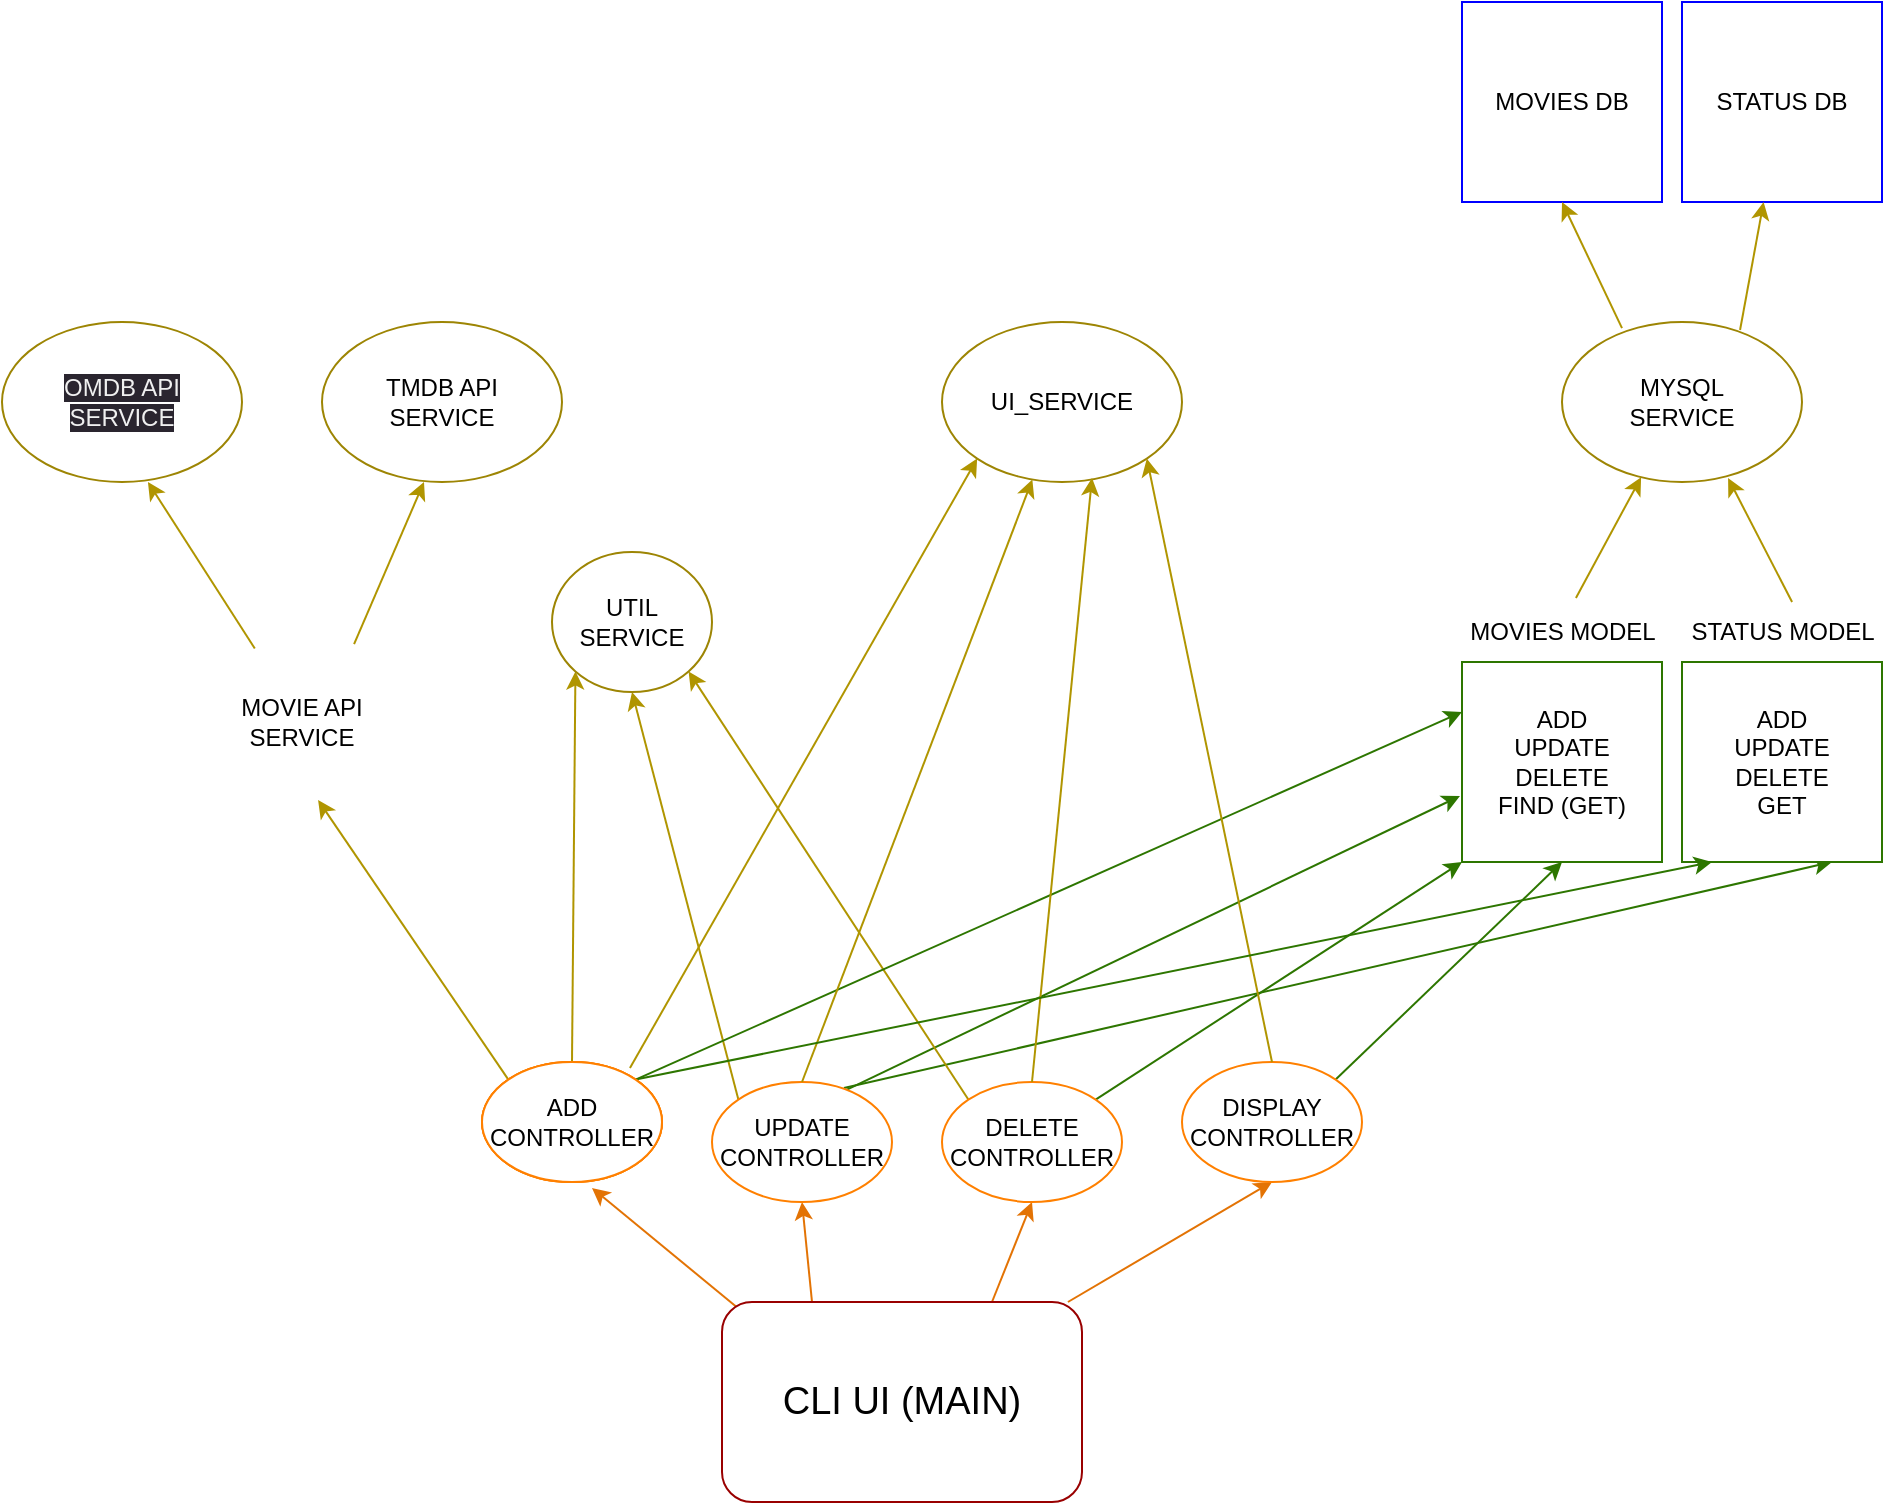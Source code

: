 <mxfile>
    <diagram id="x4BcxC87ELzKGajdSbIB" name="Page-1">
        <mxGraphModel dx="1573" dy="1192" grid="1" gridSize="10" guides="1" tooltips="1" connect="1" arrows="1" fold="1" page="0" pageScale="1" pageWidth="850" pageHeight="1100" math="0" shadow="0">
            <root>
                <mxCell id="0"/>
                <mxCell id="1" parent="0"/>
                <mxCell id="2" style="edgeStyle=none;html=1;exitX=0.044;exitY=0.03;exitDx=0;exitDy=0;entryX=0.611;entryY=1.05;entryDx=0;entryDy=0;entryPerimeter=0;exitPerimeter=0;strokeColor=#e37304;" parent="1" source="33" target="7" edge="1">
                    <mxGeometry relative="1" as="geometry">
                        <mxPoint x="243.431" y="493.18" as="sourcePoint"/>
                    </mxGeometry>
                </mxCell>
                <mxCell id="3" style="edgeStyle=none;html=1;exitX=0.25;exitY=0;exitDx=0;exitDy=0;entryX=0.5;entryY=1;entryDx=0;entryDy=0;strokeColor=#e37304;" parent="1" source="33" target="13" edge="1">
                    <mxGeometry relative="1" as="geometry">
                        <mxPoint x="300" y="480" as="sourcePoint"/>
                    </mxGeometry>
                </mxCell>
                <mxCell id="4" value="MOVIE API&lt;br&gt;SERVICE" style="ellipse;whiteSpace=wrap;html=1;fillColor=default;strokeColor=#FFFFFF;" parent="1" vertex="1">
                    <mxGeometry x="-70" y="160" width="120" height="80" as="geometry"/>
                </mxCell>
                <mxCell id="6" style="edgeStyle=none;html=1;exitX=0;exitY=0;exitDx=0;exitDy=0;entryX=0.567;entryY=0.988;entryDx=0;entryDy=0;entryPerimeter=0;fillColor=#e3c800;strokeColor=#B09500;" parent="1" source="7" target="4" edge="1">
                    <mxGeometry relative="1" as="geometry">
                        <mxPoint x="80" y="240" as="targetPoint"/>
                    </mxGeometry>
                </mxCell>
                <mxCell id="7" value="ADD CONTROLLER" style="ellipse;whiteSpace=wrap;html=1;strokeColor=#FF8000;" parent="1" vertex="1">
                    <mxGeometry x="80" y="370" width="90" height="60" as="geometry"/>
                </mxCell>
                <mxCell id="8" value="TMDB API&lt;br&gt;SERVICE" style="ellipse;whiteSpace=wrap;html=1;fillColor=default;strokeColor=#9d8504;" parent="1" vertex="1">
                    <mxGeometry width="120" height="80" as="geometry"/>
                </mxCell>
                <mxCell id="9" value="&lt;span style=&quot;color: rgb(240, 240, 240); font-family: Helvetica; font-size: 12px; font-style: normal; font-variant-ligatures: normal; font-variant-caps: normal; font-weight: 400; letter-spacing: normal; orphans: 2; text-align: center; text-indent: 0px; text-transform: none; widows: 2; word-spacing: 0px; -webkit-text-stroke-width: 0px; background-color: rgb(42, 37, 47); text-decoration-thickness: initial; text-decoration-style: initial; text-decoration-color: initial; float: none; display: inline !important;&quot;&gt;OMDB API&lt;/span&gt;&lt;br style=&quot;border-color: rgb(0, 0, 0); color: rgb(240, 240, 240); font-family: Helvetica; font-size: 12px; font-style: normal; font-variant-ligatures: normal; font-variant-caps: normal; font-weight: 400; letter-spacing: normal; orphans: 2; text-align: center; text-indent: 0px; text-transform: none; widows: 2; word-spacing: 0px; -webkit-text-stroke-width: 0px; background-color: rgb(42, 37, 47); text-decoration-thickness: initial; text-decoration-style: initial; text-decoration-color: initial;&quot;&gt;&lt;span style=&quot;color: rgb(240, 240, 240); font-family: Helvetica; font-size: 12px; font-style: normal; font-variant-ligatures: normal; font-variant-caps: normal; font-weight: 400; letter-spacing: normal; orphans: 2; text-align: center; text-indent: 0px; text-transform: none; widows: 2; word-spacing: 0px; -webkit-text-stroke-width: 0px; background-color: rgb(42, 37, 47); text-decoration-thickness: initial; text-decoration-style: initial; text-decoration-color: initial; float: none; display: inline !important;&quot;&gt;SERVICE&lt;/span&gt;" style="ellipse;whiteSpace=wrap;html=1;fillColor=default;strokeColor=#9d8504;" parent="1" vertex="1">
                    <mxGeometry x="-160" width="120" height="80" as="geometry"/>
                </mxCell>
                <mxCell id="10" value="" style="endArrow=classic;html=1;entryX=0.425;entryY=1;entryDx=0;entryDy=0;entryPerimeter=0;exitX=0.717;exitY=0.013;exitDx=0;exitDy=0;exitPerimeter=0;fillColor=#e3c800;strokeColor=#B09500;" parent="1" source="4" target="8" edge="1">
                    <mxGeometry width="50" height="50" relative="1" as="geometry">
                        <mxPoint x="130" y="150" as="sourcePoint"/>
                        <mxPoint x="180" y="100" as="targetPoint"/>
                    </mxGeometry>
                </mxCell>
                <mxCell id="11" value="" style="endArrow=classic;html=1;entryX=0.608;entryY=1;entryDx=0;entryDy=0;entryPerimeter=0;fillColor=#e3c800;strokeColor=#B09500;" parent="1" source="4" target="9" edge="1">
                    <mxGeometry width="50" height="50" relative="1" as="geometry">
                        <mxPoint x="120" y="150" as="sourcePoint"/>
                        <mxPoint x="60" y="100" as="targetPoint"/>
                    </mxGeometry>
                </mxCell>
                <mxCell id="12" style="edgeStyle=none;html=1;exitX=0;exitY=0;exitDx=0;exitDy=0;entryX=0.5;entryY=1;entryDx=0;entryDy=0;fillColor=#e3c800;strokeColor=#B09500;" parent="1" source="13" target="21" edge="1">
                    <mxGeometry relative="1" as="geometry"/>
                </mxCell>
                <mxCell id="47" style="edgeStyle=none;html=1;entryX=-0.01;entryY=0.67;entryDx=0;entryDy=0;entryPerimeter=0;fillColor=#60a917;strokeColor=#2D7600;exitX=0.744;exitY=0.067;exitDx=0;exitDy=0;exitPerimeter=0;" edge="1" parent="1" source="13" target="24">
                    <mxGeometry relative="1" as="geometry">
                        <mxPoint x="260" y="390" as="sourcePoint"/>
                    </mxGeometry>
                </mxCell>
                <mxCell id="48" style="edgeStyle=none;html=1;entryX=0.75;entryY=1;entryDx=0;entryDy=0;fillColor=#60a917;strokeColor=#2D7600;exitX=0.733;exitY=0.05;exitDx=0;exitDy=0;exitPerimeter=0;" edge="1" parent="1" source="13" target="22">
                    <mxGeometry relative="1" as="geometry">
                        <mxPoint x="279" y="393" as="sourcePoint"/>
                    </mxGeometry>
                </mxCell>
                <mxCell id="13" value="UPDATE CONTROLLER" style="ellipse;whiteSpace=wrap;html=1;strokeColor=#FF8000;" parent="1" vertex="1">
                    <mxGeometry x="195" y="380" width="90" height="60" as="geometry"/>
                </mxCell>
                <mxCell id="14" style="edgeStyle=none;html=1;exitX=0;exitY=0;exitDx=0;exitDy=0;entryX=1;entryY=1;entryDx=0;entryDy=0;fillColor=#e3c800;strokeColor=#B09500;" parent="1" source="16" target="21" edge="1">
                    <mxGeometry relative="1" as="geometry"/>
                </mxCell>
                <mxCell id="15" style="edgeStyle=none;html=1;entryX=0.5;entryY=1;entryDx=0;entryDy=0;exitX=0.75;exitY=0;exitDx=0;exitDy=0;strokeColor=#e37304;" parent="1" source="33" target="16" edge="1">
                    <mxGeometry relative="1" as="geometry">
                        <mxPoint x="360" y="450" as="sourcePoint"/>
                    </mxGeometry>
                </mxCell>
                <mxCell id="46" style="edgeStyle=none;html=1;exitX=1;exitY=0;exitDx=0;exitDy=0;entryX=0;entryY=1;entryDx=0;entryDy=0;fillColor=#60a917;strokeColor=#2D7600;" edge="1" parent="1" source="16" target="24">
                    <mxGeometry relative="1" as="geometry"/>
                </mxCell>
                <mxCell id="16" value="DELETE CONTROLLER" style="ellipse;whiteSpace=wrap;html=1;strokeColor=#FF8000;" parent="1" vertex="1">
                    <mxGeometry x="310" y="380" width="90" height="60" as="geometry"/>
                </mxCell>
                <mxCell id="17" style="edgeStyle=none;html=1;entryX=0.5;entryY=1;entryDx=0;entryDy=0;exitX=0.961;exitY=0;exitDx=0;exitDy=0;exitPerimeter=0;strokeColor=#e37304;" parent="1" source="33" target="18" edge="1">
                    <mxGeometry relative="1" as="geometry">
                        <mxPoint x="440" y="490" as="sourcePoint"/>
                    </mxGeometry>
                </mxCell>
                <mxCell id="50" style="edgeStyle=none;html=1;exitX=1;exitY=0;exitDx=0;exitDy=0;entryX=0.5;entryY=1;entryDx=0;entryDy=0;fillColor=#60a917;strokeColor=#2D7600;" edge="1" parent="1" source="18" target="24">
                    <mxGeometry relative="1" as="geometry"/>
                </mxCell>
                <mxCell id="18" value="DISPLAY CONTROLLER" style="ellipse;whiteSpace=wrap;html=1;strokeColor=#FF8000;" parent="1" vertex="1">
                    <mxGeometry x="430" y="370" width="90" height="60" as="geometry"/>
                </mxCell>
                <mxCell id="19" value="" style="endArrow=classic;html=1;entryX=0;entryY=1;entryDx=0;entryDy=0;exitX=0.5;exitY=0;exitDx=0;exitDy=0;fillColor=#e3c800;strokeColor=#B09500;" parent="1" source="7" target="21" edge="1">
                    <mxGeometry width="50" height="50" relative="1" as="geometry">
                        <mxPoint x="180" y="300" as="sourcePoint"/>
                        <mxPoint x="230" y="250" as="targetPoint"/>
                    </mxGeometry>
                </mxCell>
                <mxCell id="20" value="UI_SERVICE" style="ellipse;whiteSpace=wrap;html=1;fillColor=default;strokeColor=#9d8504;" parent="1" vertex="1">
                    <mxGeometry x="310" width="120" height="80" as="geometry"/>
                </mxCell>
                <mxCell id="21" value="UTIL&lt;br&gt;SERVICE" style="ellipse;whiteSpace=wrap;html=1;fillColor=default;strokeColor=#9d8504;" parent="1" vertex="1">
                    <mxGeometry x="115" y="115" width="80" height="70" as="geometry"/>
                </mxCell>
                <mxCell id="22" value="ADD&lt;br&gt;UPDATE&lt;br&gt;DELETE&lt;br&gt;GET" style="whiteSpace=wrap;html=1;aspect=fixed;strokeColor=#2d7600;" parent="1" vertex="1">
                    <mxGeometry x="680" y="170" width="100" height="100" as="geometry"/>
                </mxCell>
                <mxCell id="23" value="STATUS DB" style="whiteSpace=wrap;html=1;aspect=fixed;strokeColor=#0000FF;" parent="1" vertex="1">
                    <mxGeometry x="680" y="-160" width="100" height="100" as="geometry"/>
                </mxCell>
                <mxCell id="24" value="ADD&lt;br&gt;UPDATE&lt;br&gt;DELETE&lt;br&gt;FIND (GET)" style="whiteSpace=wrap;html=1;aspect=fixed;strokeColor=#2d7600;" parent="1" vertex="1">
                    <mxGeometry x="570" y="170" width="100" height="100" as="geometry"/>
                </mxCell>
                <mxCell id="25" value="STATUS MODEL" style="text;html=1;align=center;verticalAlign=middle;resizable=0;points=[];autosize=1;strokeColor=none;fillColor=none;" parent="1" vertex="1">
                    <mxGeometry x="670" y="140" width="120" height="30" as="geometry"/>
                </mxCell>
                <mxCell id="26" value="MOVIES MODEL" style="text;html=1;align=center;verticalAlign=middle;resizable=0;points=[];autosize=1;strokeColor=none;fillColor=none;" parent="1" vertex="1">
                    <mxGeometry x="560" y="140" width="120" height="30" as="geometry"/>
                </mxCell>
                <mxCell id="27" value="" style="edgeStyle=none;orthogonalLoop=1;jettySize=auto;html=1;entryX=0;entryY=0.25;entryDx=0;entryDy=0;exitX=1;exitY=0;exitDx=0;exitDy=0;fillColor=#60a917;strokeColor=#2D7600;" parent="1" source="7" target="24" edge="1">
                    <mxGeometry width="100" relative="1" as="geometry">
                        <mxPoint x="370" y="310" as="sourcePoint"/>
                        <mxPoint x="470" y="310" as="targetPoint"/>
                        <Array as="points"/>
                    </mxGeometry>
                </mxCell>
                <mxCell id="28" value="" style="edgeStyle=none;orthogonalLoop=1;jettySize=auto;html=1;exitX=0.5;exitY=0;exitDx=0;exitDy=0;fillColor=#e3c800;strokeColor=#B09500;entryX=1;entryY=1;entryDx=0;entryDy=0;" parent="1" source="18" target="20" edge="1">
                    <mxGeometry width="100" relative="1" as="geometry">
                        <mxPoint x="450" y="370" as="sourcePoint"/>
                        <mxPoint x="480" y="320" as="targetPoint"/>
                        <Array as="points"/>
                    </mxGeometry>
                </mxCell>
                <mxCell id="30" value="" style="edgeStyle=none;orthogonalLoop=1;jettySize=auto;html=1;fillColor=#e3c800;strokeColor=#B09500;exitX=0.5;exitY=0;exitDx=0;exitDy=0;" parent="1" source="13" target="20" edge="1">
                    <mxGeometry width="100" relative="1" as="geometry">
                        <mxPoint x="240" y="380" as="sourcePoint"/>
                        <mxPoint x="330" y="260" as="targetPoint"/>
                        <Array as="points"/>
                    </mxGeometry>
                </mxCell>
                <mxCell id="31" value="" style="edgeStyle=none;orthogonalLoop=1;jettySize=auto;html=1;exitX=0.5;exitY=0;exitDx=0;exitDy=0;fillColor=#e3c800;strokeColor=#B09500;entryX=0.625;entryY=0.975;entryDx=0;entryDy=0;entryPerimeter=0;" parent="1" source="16" target="20" edge="1">
                    <mxGeometry width="100" relative="1" as="geometry">
                        <mxPoint x="335" y="370" as="sourcePoint"/>
                        <mxPoint x="380" y="100" as="targetPoint"/>
                        <Array as="points"/>
                    </mxGeometry>
                </mxCell>
                <mxCell id="32" style="edgeStyle=none;html=1;exitX=0.822;exitY=0.05;exitDx=0;exitDy=0;exitPerimeter=0;fillColor=#e3c800;strokeColor=#B09500;entryX=0;entryY=1;entryDx=0;entryDy=0;" parent="1" source="7" target="20" edge="1">
                    <mxGeometry relative="1" as="geometry">
                        <mxPoint x="174.98" y="370" as="sourcePoint"/>
                        <mxPoint x="325.436" y="146.494" as="targetPoint"/>
                    </mxGeometry>
                </mxCell>
                <mxCell id="33" value="&lt;font style=&quot;font-size: 19px;&quot;&gt;CLI UI (MAIN)&lt;/font&gt;" style="rounded=1;whiteSpace=wrap;html=1;strokeColor=#990000;" parent="1" vertex="1">
                    <mxGeometry x="200" y="490" width="180" height="100" as="geometry"/>
                </mxCell>
                <mxCell id="35" value="" style="edgeStyle=none;orthogonalLoop=1;jettySize=auto;html=1;fontSize=19;exitX=0.558;exitY=-0.067;exitDx=0;exitDy=0;exitPerimeter=0;fillColor=#e3c800;strokeColor=#B09500;" parent="1" source="26" target="5" edge="1">
                    <mxGeometry width="100" relative="1" as="geometry">
                        <mxPoint x="520" y="110" as="sourcePoint"/>
                        <mxPoint x="620" y="110" as="targetPoint"/>
                        <Array as="points"/>
                    </mxGeometry>
                </mxCell>
                <mxCell id="36" value="MOVIES DB" style="whiteSpace=wrap;html=1;aspect=fixed;strokeColor=#0000FF;" parent="1" vertex="1">
                    <mxGeometry x="570" y="-160" width="100" height="100" as="geometry"/>
                </mxCell>
                <mxCell id="39" value="" style="edgeStyle=none;orthogonalLoop=1;jettySize=auto;html=1;entryX=0.15;entryY=1;entryDx=0;entryDy=0;exitX=1;exitY=0;exitDx=0;exitDy=0;fillColor=#60a917;strokeColor=#2D7600;entryPerimeter=0;" parent="1" source="7" target="22" edge="1">
                    <mxGeometry width="100" relative="1" as="geometry">
                        <mxPoint x="196.82" y="388.787" as="sourcePoint"/>
                        <mxPoint x="630" y="280" as="targetPoint"/>
                        <Array as="points"/>
                    </mxGeometry>
                </mxCell>
                <mxCell id="40" value="ADD CONTROLLER" style="ellipse;whiteSpace=wrap;html=1;strokeColor=#FF8000;" parent="1" vertex="1">
                    <mxGeometry x="80" y="370" width="90" height="60" as="geometry"/>
                </mxCell>
                <mxCell id="41" value="ADD CONTROLLER" style="ellipse;whiteSpace=wrap;html=1;strokeColor=#FF8000;" parent="1" vertex="1">
                    <mxGeometry x="80" y="370" width="90" height="60" as="geometry"/>
                </mxCell>
                <mxCell id="5" value="MYSQL&lt;br&gt;SERVICE" style="ellipse;whiteSpace=wrap;html=1;fillColor=default;strokeColor=#9d8504;" parent="1" vertex="1">
                    <mxGeometry x="620" width="120" height="80" as="geometry"/>
                </mxCell>
                <mxCell id="43" value="" style="edgeStyle=none;orthogonalLoop=1;jettySize=auto;html=1;fontSize=19;exitX=0.542;exitY=0;exitDx=0;exitDy=0;exitPerimeter=0;fillColor=#e3c800;strokeColor=#B09500;entryX=0.692;entryY=0.975;entryDx=0;entryDy=0;entryPerimeter=0;" edge="1" parent="1" source="25" target="5">
                    <mxGeometry width="100" relative="1" as="geometry">
                        <mxPoint x="636.96" y="147.99" as="sourcePoint"/>
                        <mxPoint x="662.995" y="88.36" as="targetPoint"/>
                        <Array as="points"/>
                    </mxGeometry>
                </mxCell>
                <mxCell id="44" value="" style="edgeStyle=none;orthogonalLoop=1;jettySize=auto;html=1;fontSize=19;exitX=0.25;exitY=0.038;exitDx=0;exitDy=0;fillColor=#e3c800;strokeColor=#B09500;exitPerimeter=0;" edge="1" parent="1" source="5">
                    <mxGeometry width="100" relative="1" as="geometry">
                        <mxPoint x="587.5" y="0.41" as="sourcePoint"/>
                        <mxPoint x="620.004" y="-59.996" as="targetPoint"/>
                        <Array as="points"/>
                    </mxGeometry>
                </mxCell>
                <mxCell id="45" value="" style="edgeStyle=none;orthogonalLoop=1;jettySize=auto;html=1;fontSize=19;exitX=0.742;exitY=0.05;exitDx=0;exitDy=0;exitPerimeter=0;fillColor=#e3c800;strokeColor=#B09500;" edge="1" parent="1" source="5" target="23">
                    <mxGeometry width="100" relative="1" as="geometry">
                        <mxPoint x="700" y="0.41" as="sourcePoint"/>
                        <mxPoint x="732.504" y="-59.996" as="targetPoint"/>
                        <Array as="points"/>
                    </mxGeometry>
                </mxCell>
            </root>
        </mxGraphModel>
    </diagram>
</mxfile>